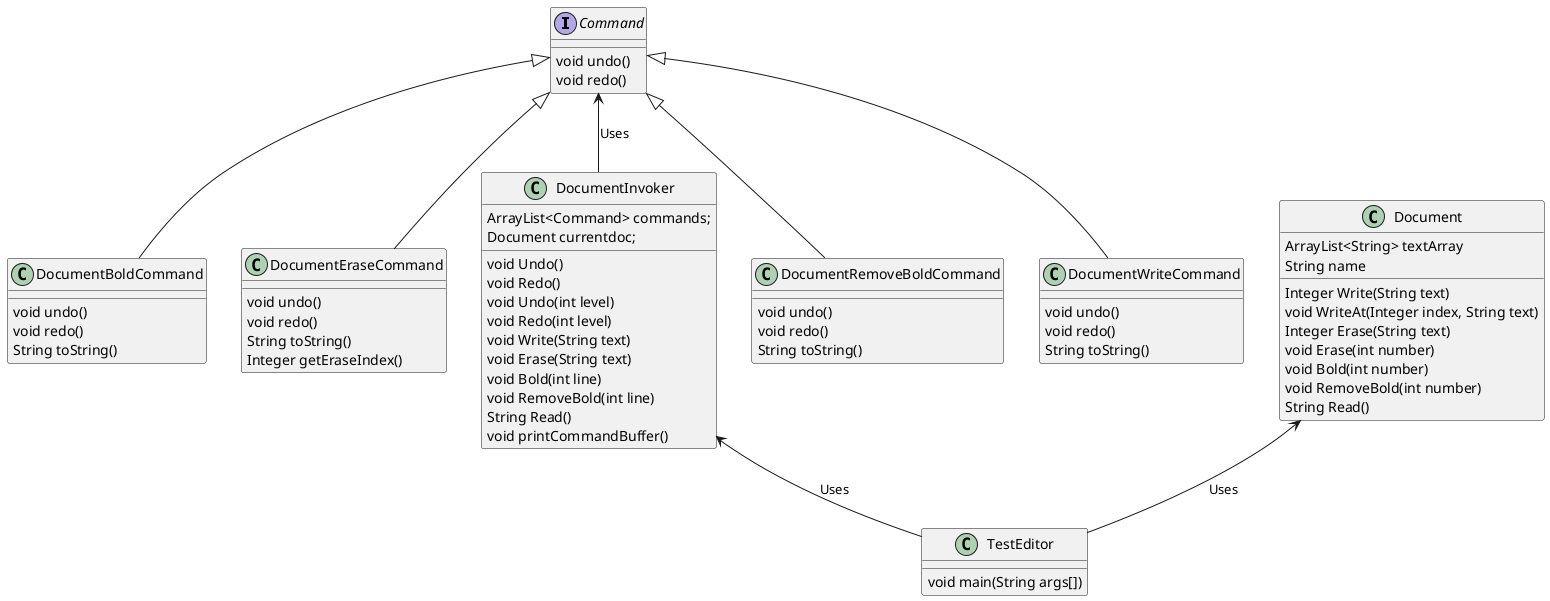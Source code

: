 @startuml
interface Command {
    void undo()
    void redo()
}
class Document {
    ArrayList<String> textArray
    String name

    Integer Write(String text)
    void WriteAt(Integer index, String text)
    Integer Erase(String text)
    void Erase(int number)
    void Bold(int number)
    void RemoveBold(int number)
    String Read()
}

class DocumentBoldCommand {
    void undo()
    void redo()
    String toString()
}

class DocumentEraseCommand {
    void undo()
    void redo()
    String toString()
    Integer getEraseIndex()
}

class DocumentInvoker {
    ArrayList<Command> commands;
    Document currentdoc;

    void Undo()
    void Redo()
    void Undo(int level)
    void Redo(int level)
    void Write(String text)
    void Erase(String text)
    void Bold(int line)
    void RemoveBold(int line)
    String Read()
    void printCommandBuffer()
}
class DocumentRemoveBoldCommand {
    void undo()
    void redo()
    String toString()
}

class DocumentWriteCommand {
    void undo()
    void redo()
    String toString()
}

class TestEditor {
    void main(String args[])
}

Command <|-- DocumentBoldCommand
Command <|-- DocumentEraseCommand
Command <|-- DocumentRemoveBoldCommand
Command <|-- DocumentWriteCommand

Document <-- TestEditor : Uses
DocumentInvoker <-- TestEditor : Uses

Command <-- DocumentInvoker : Uses
@enduml